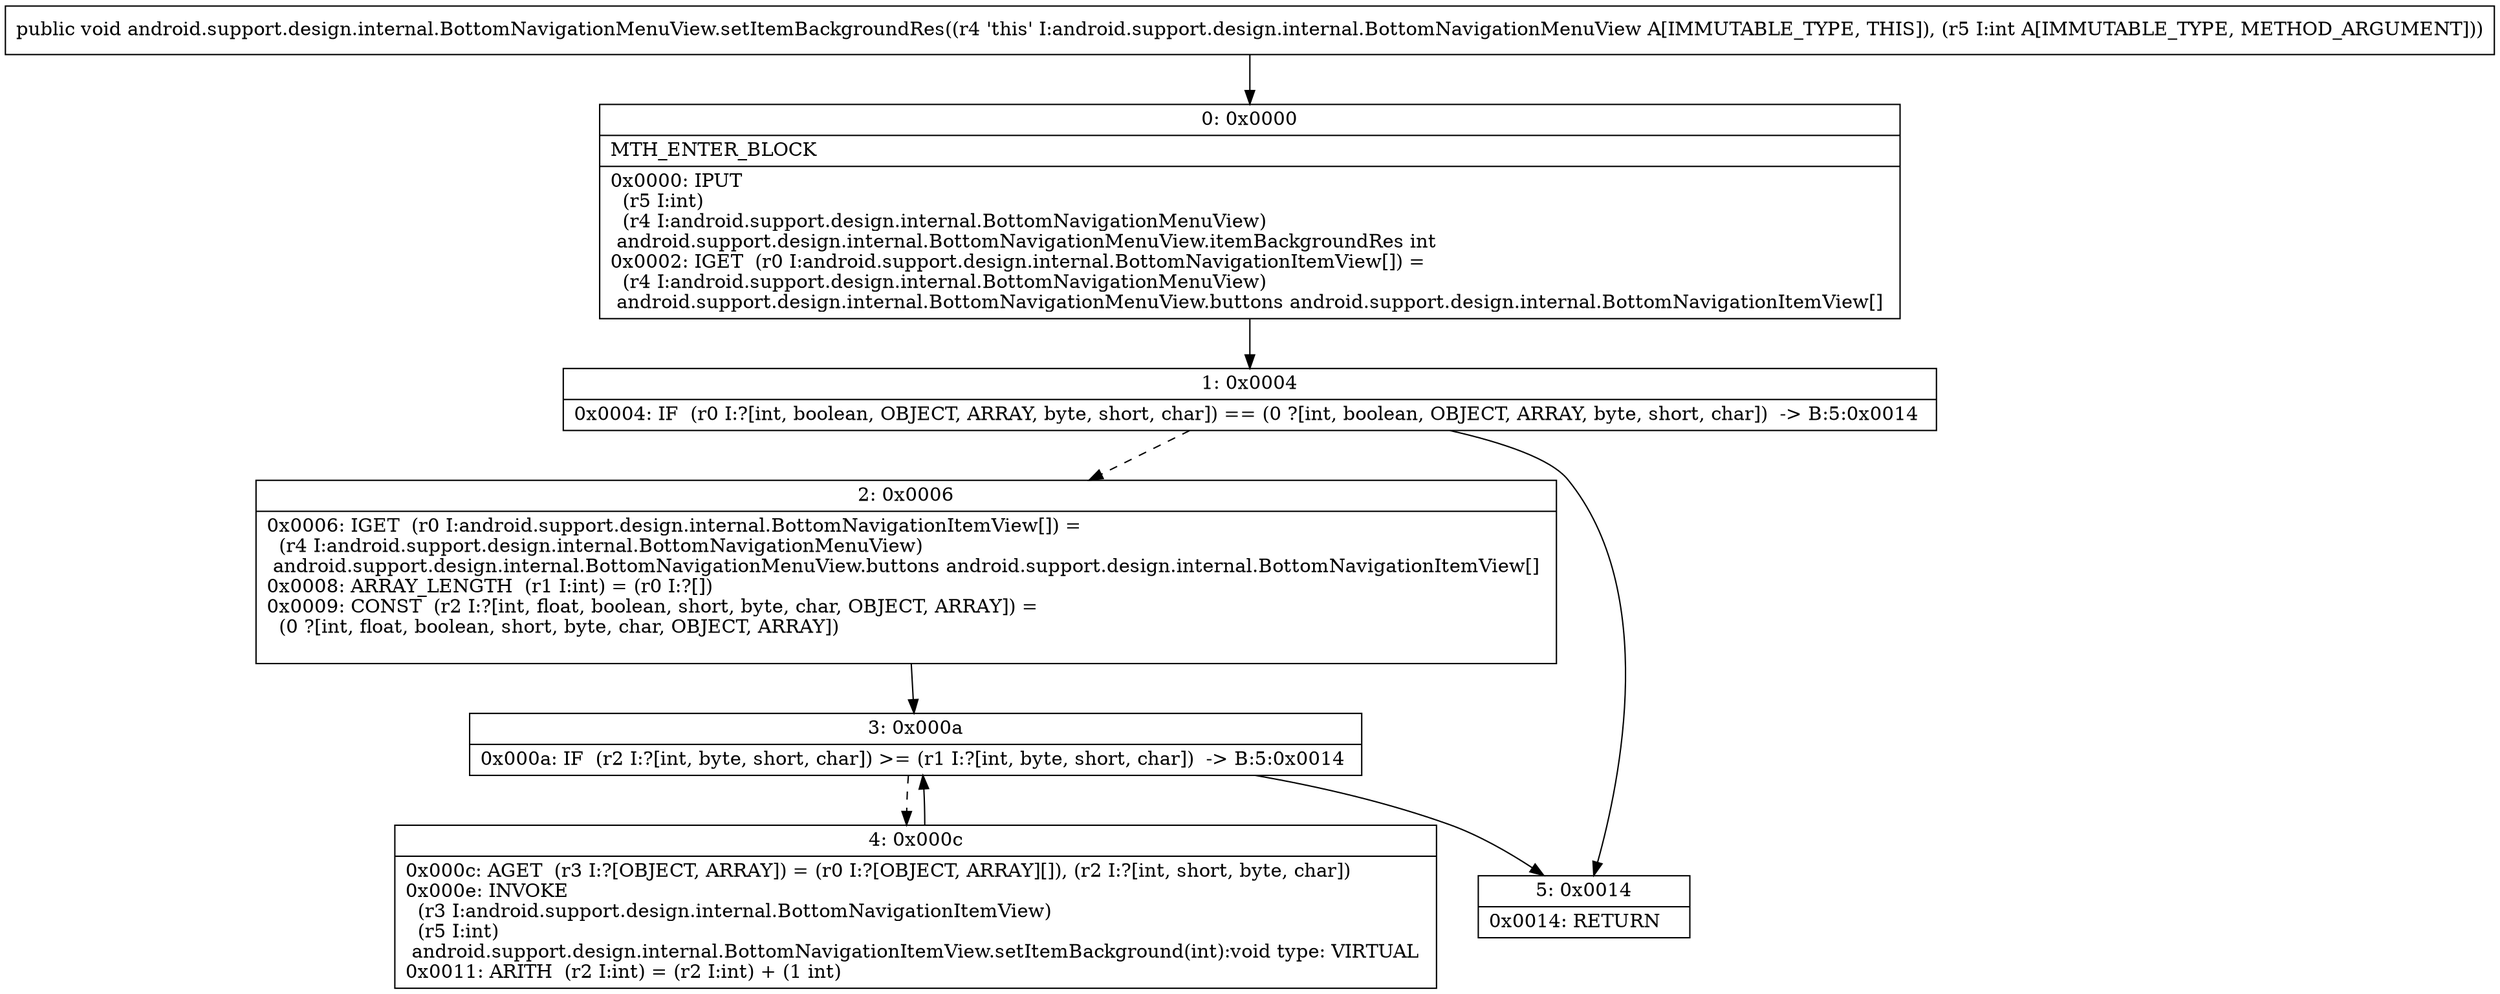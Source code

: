 digraph "CFG forandroid.support.design.internal.BottomNavigationMenuView.setItemBackgroundRes(I)V" {
Node_0 [shape=record,label="{0\:\ 0x0000|MTH_ENTER_BLOCK\l|0x0000: IPUT  \l  (r5 I:int)\l  (r4 I:android.support.design.internal.BottomNavigationMenuView)\l android.support.design.internal.BottomNavigationMenuView.itemBackgroundRes int \l0x0002: IGET  (r0 I:android.support.design.internal.BottomNavigationItemView[]) = \l  (r4 I:android.support.design.internal.BottomNavigationMenuView)\l android.support.design.internal.BottomNavigationMenuView.buttons android.support.design.internal.BottomNavigationItemView[] \l}"];
Node_1 [shape=record,label="{1\:\ 0x0004|0x0004: IF  (r0 I:?[int, boolean, OBJECT, ARRAY, byte, short, char]) == (0 ?[int, boolean, OBJECT, ARRAY, byte, short, char])  \-\> B:5:0x0014 \l}"];
Node_2 [shape=record,label="{2\:\ 0x0006|0x0006: IGET  (r0 I:android.support.design.internal.BottomNavigationItemView[]) = \l  (r4 I:android.support.design.internal.BottomNavigationMenuView)\l android.support.design.internal.BottomNavigationMenuView.buttons android.support.design.internal.BottomNavigationItemView[] \l0x0008: ARRAY_LENGTH  (r1 I:int) = (r0 I:?[]) \l0x0009: CONST  (r2 I:?[int, float, boolean, short, byte, char, OBJECT, ARRAY]) = \l  (0 ?[int, float, boolean, short, byte, char, OBJECT, ARRAY])\l \l}"];
Node_3 [shape=record,label="{3\:\ 0x000a|0x000a: IF  (r2 I:?[int, byte, short, char]) \>= (r1 I:?[int, byte, short, char])  \-\> B:5:0x0014 \l}"];
Node_4 [shape=record,label="{4\:\ 0x000c|0x000c: AGET  (r3 I:?[OBJECT, ARRAY]) = (r0 I:?[OBJECT, ARRAY][]), (r2 I:?[int, short, byte, char]) \l0x000e: INVOKE  \l  (r3 I:android.support.design.internal.BottomNavigationItemView)\l  (r5 I:int)\l android.support.design.internal.BottomNavigationItemView.setItemBackground(int):void type: VIRTUAL \l0x0011: ARITH  (r2 I:int) = (r2 I:int) + (1 int) \l}"];
Node_5 [shape=record,label="{5\:\ 0x0014|0x0014: RETURN   \l}"];
MethodNode[shape=record,label="{public void android.support.design.internal.BottomNavigationMenuView.setItemBackgroundRes((r4 'this' I:android.support.design.internal.BottomNavigationMenuView A[IMMUTABLE_TYPE, THIS]), (r5 I:int A[IMMUTABLE_TYPE, METHOD_ARGUMENT])) }"];
MethodNode -> Node_0;
Node_0 -> Node_1;
Node_1 -> Node_2[style=dashed];
Node_1 -> Node_5;
Node_2 -> Node_3;
Node_3 -> Node_4[style=dashed];
Node_3 -> Node_5;
Node_4 -> Node_3;
}

